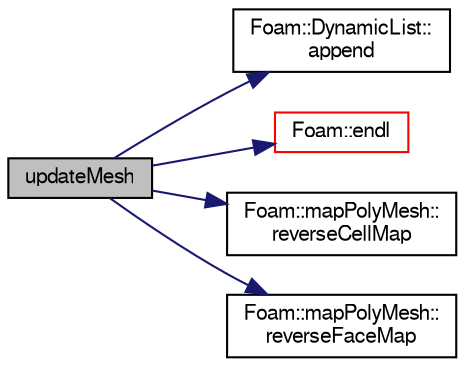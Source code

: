 digraph "updateMesh"
{
  bgcolor="transparent";
  edge [fontname="FreeSans",fontsize="10",labelfontname="FreeSans",labelfontsize="10"];
  node [fontname="FreeSans",fontsize="10",shape=record];
  rankdir="LR";
  Node1151 [label="updateMesh",height=0.2,width=0.4,color="black", fillcolor="grey75", style="filled", fontcolor="black"];
  Node1151 -> Node1152 [color="midnightblue",fontsize="10",style="solid",fontname="FreeSans"];
  Node1152 [label="Foam::DynamicList::\lappend",height=0.2,width=0.4,color="black",URL="$a25890.html#a7b67b42af715604376ad63a681dee6d8",tooltip="Append an element at the end of the list. "];
  Node1151 -> Node1153 [color="midnightblue",fontsize="10",style="solid",fontname="FreeSans"];
  Node1153 [label="Foam::endl",height=0.2,width=0.4,color="red",URL="$a21124.html#a2db8fe02a0d3909e9351bb4275b23ce4",tooltip="Add newline and flush stream. "];
  Node1151 -> Node1155 [color="midnightblue",fontsize="10",style="solid",fontname="FreeSans"];
  Node1155 [label="Foam::mapPolyMesh::\lreverseCellMap",height=0.2,width=0.4,color="black",URL="$a27386.html#a89843f27b1311c10f35810e3dc692061",tooltip="Reverse cell map. "];
  Node1151 -> Node1156 [color="midnightblue",fontsize="10",style="solid",fontname="FreeSans"];
  Node1156 [label="Foam::mapPolyMesh::\lreverseFaceMap",height=0.2,width=0.4,color="black",URL="$a27386.html#a90aeffdd46fec5934a7816ca40984af2",tooltip="Reverse face map. "];
}
